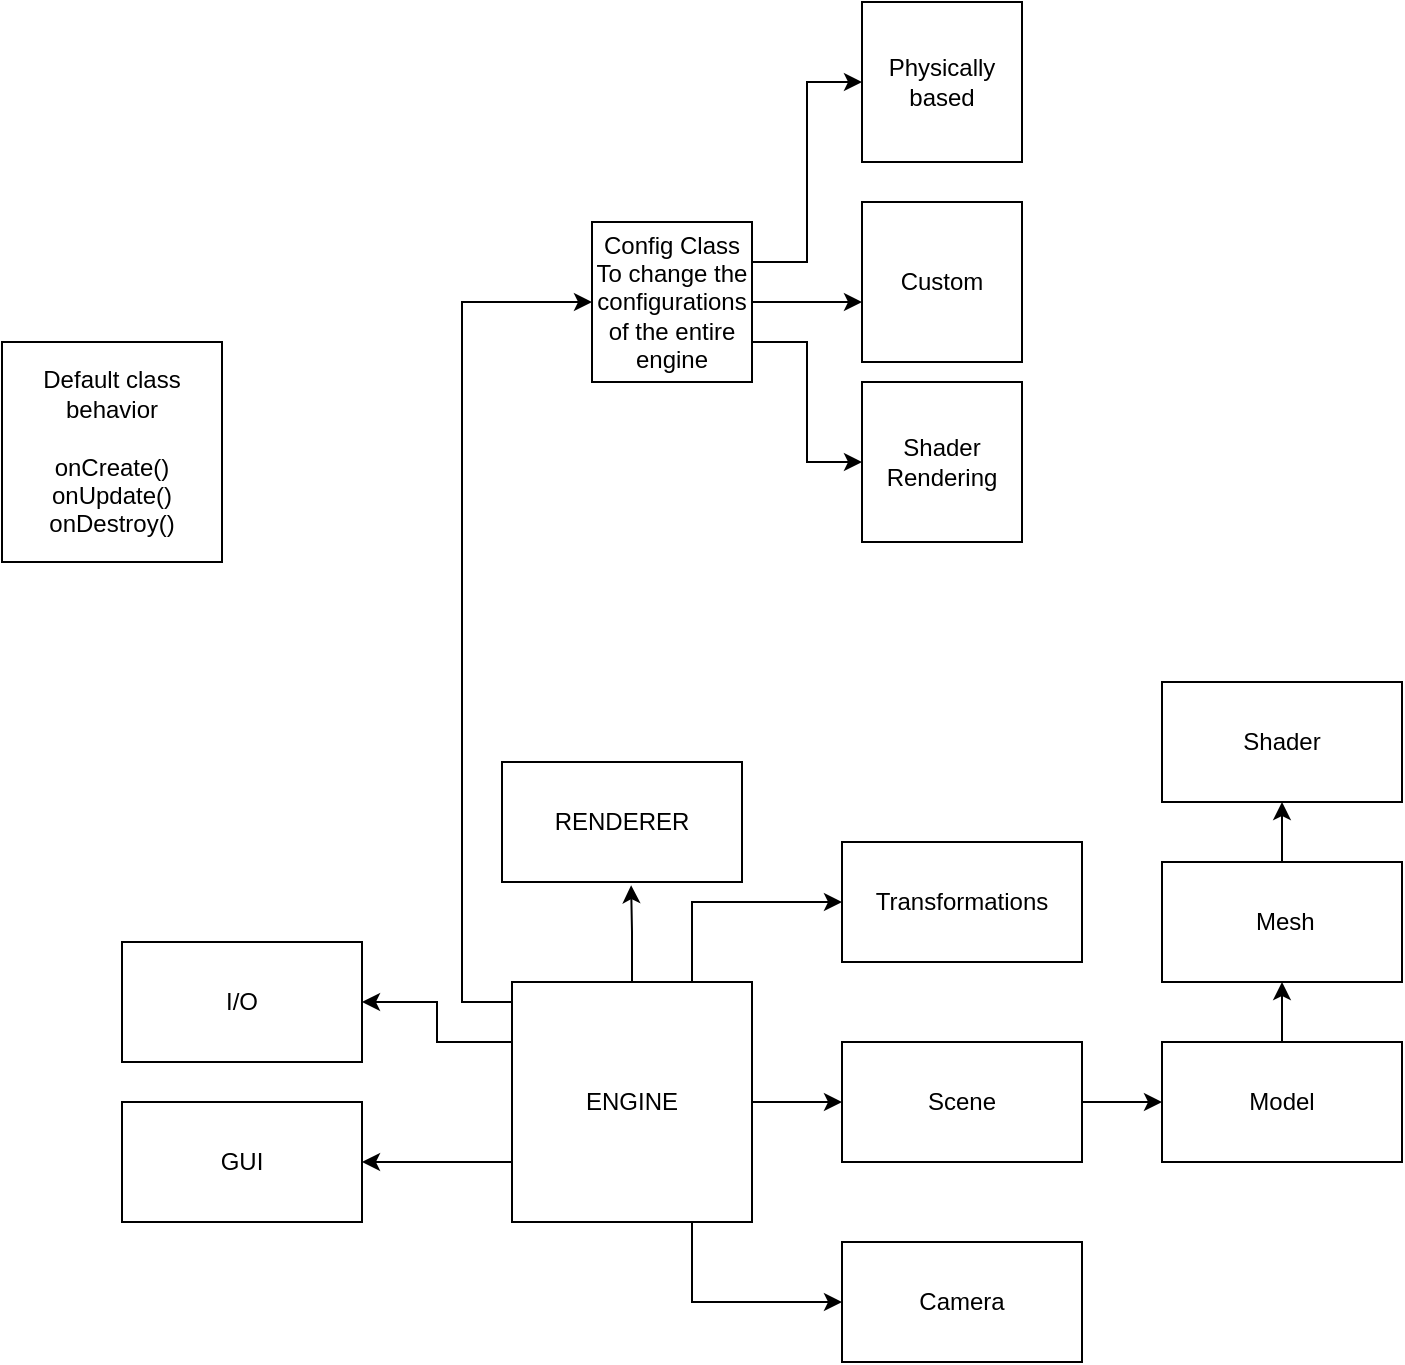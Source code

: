<mxfile version="20.2.3" type="device"><diagram id="nPk2-SRqdeZ0q-KW-3vO" name="Page-1"><mxGraphModel dx="2062" dy="1854" grid="1" gridSize="10" guides="1" tooltips="1" connect="1" arrows="1" fold="1" page="1" pageScale="1" pageWidth="850" pageHeight="1100" math="0" shadow="0"><root><mxCell id="0"/><mxCell id="1" parent="0"/><mxCell id="5o5jc8kxTn-pm2e9gZPd-5" style="edgeStyle=orthogonalEdgeStyle;rounded=0;orthogonalLoop=1;jettySize=auto;html=1;entryX=0.538;entryY=1.027;entryDx=0;entryDy=0;entryPerimeter=0;" parent="1" source="5o5jc8kxTn-pm2e9gZPd-2" target="5o5jc8kxTn-pm2e9gZPd-3" edge="1"><mxGeometry relative="1" as="geometry"/></mxCell><mxCell id="VLnQdIWFvjs-zXoAq5W5-6" style="edgeStyle=orthogonalEdgeStyle;rounded=0;orthogonalLoop=1;jettySize=auto;html=1;exitX=0.75;exitY=1;exitDx=0;exitDy=0;entryX=0;entryY=0.5;entryDx=0;entryDy=0;" edge="1" parent="1" source="5o5jc8kxTn-pm2e9gZPd-2" target="5o5jc8kxTn-pm2e9gZPd-8"><mxGeometry relative="1" as="geometry"/></mxCell><mxCell id="VLnQdIWFvjs-zXoAq5W5-7" style="edgeStyle=orthogonalEdgeStyle;rounded=0;orthogonalLoop=1;jettySize=auto;html=1;exitX=1;exitY=0.5;exitDx=0;exitDy=0;entryX=0;entryY=0.5;entryDx=0;entryDy=0;" edge="1" parent="1" source="5o5jc8kxTn-pm2e9gZPd-2" target="VLnQdIWFvjs-zXoAq5W5-1"><mxGeometry relative="1" as="geometry"/></mxCell><mxCell id="VLnQdIWFvjs-zXoAq5W5-11" style="edgeStyle=orthogonalEdgeStyle;rounded=0;orthogonalLoop=1;jettySize=auto;html=1;exitX=0;exitY=0.25;exitDx=0;exitDy=0;" edge="1" parent="1" source="5o5jc8kxTn-pm2e9gZPd-2" target="VLnQdIWFvjs-zXoAq5W5-9"><mxGeometry relative="1" as="geometry"/></mxCell><mxCell id="VLnQdIWFvjs-zXoAq5W5-12" style="edgeStyle=orthogonalEdgeStyle;rounded=0;orthogonalLoop=1;jettySize=auto;html=1;exitX=0;exitY=0.75;exitDx=0;exitDy=0;entryX=1;entryY=0.5;entryDx=0;entryDy=0;" edge="1" parent="1" source="5o5jc8kxTn-pm2e9gZPd-2" target="VLnQdIWFvjs-zXoAq5W5-10"><mxGeometry relative="1" as="geometry"/></mxCell><mxCell id="VLnQdIWFvjs-zXoAq5W5-14" style="edgeStyle=orthogonalEdgeStyle;rounded=0;orthogonalLoop=1;jettySize=auto;html=1;exitX=0.75;exitY=0;exitDx=0;exitDy=0;entryX=0;entryY=0.5;entryDx=0;entryDy=0;" edge="1" parent="1" source="5o5jc8kxTn-pm2e9gZPd-2" target="VLnQdIWFvjs-zXoAq5W5-13"><mxGeometry relative="1" as="geometry"/></mxCell><mxCell id="VLnQdIWFvjs-zXoAq5W5-26" style="edgeStyle=orthogonalEdgeStyle;rounded=0;orthogonalLoop=1;jettySize=auto;html=1;exitX=0.25;exitY=0;exitDx=0;exitDy=0;entryX=0;entryY=0.5;entryDx=0;entryDy=0;" edge="1" parent="1" source="5o5jc8kxTn-pm2e9gZPd-2" target="VLnQdIWFvjs-zXoAq5W5-15"><mxGeometry relative="1" as="geometry"><Array as="points"><mxPoint x="415" y="420"/><mxPoint x="360" y="420"/><mxPoint x="360" y="70"/></Array></mxGeometry></mxCell><mxCell id="5o5jc8kxTn-pm2e9gZPd-2" value="ENGINE" style="whiteSpace=wrap;html=1;aspect=fixed;" parent="1" vertex="1"><mxGeometry x="385" y="410" width="120" height="120" as="geometry"/></mxCell><mxCell id="5o5jc8kxTn-pm2e9gZPd-3" value="RENDERER" style="rounded=0;whiteSpace=wrap;html=1;" parent="1" vertex="1"><mxGeometry x="380" y="300" width="120" height="60" as="geometry"/></mxCell><mxCell id="5o5jc8kxTn-pm2e9gZPd-6" value="Shader" style="rounded=0;whiteSpace=wrap;html=1;" parent="1" vertex="1"><mxGeometry x="710" y="260" width="120" height="60" as="geometry"/></mxCell><mxCell id="VLnQdIWFvjs-zXoAq5W5-3" style="edgeStyle=orthogonalEdgeStyle;rounded=0;orthogonalLoop=1;jettySize=auto;html=1;exitX=0.5;exitY=0;exitDx=0;exitDy=0;" edge="1" parent="1" source="5o5jc8kxTn-pm2e9gZPd-7" target="5o5jc8kxTn-pm2e9gZPd-9"><mxGeometry relative="1" as="geometry"/></mxCell><mxCell id="5o5jc8kxTn-pm2e9gZPd-7" value="Model" style="rounded=0;whiteSpace=wrap;html=1;" parent="1" vertex="1"><mxGeometry x="710" y="440" width="120" height="60" as="geometry"/></mxCell><mxCell id="5o5jc8kxTn-pm2e9gZPd-8" value="Camera" style="rounded=0;whiteSpace=wrap;html=1;" parent="1" vertex="1"><mxGeometry x="550" y="540" width="120" height="60" as="geometry"/></mxCell><mxCell id="VLnQdIWFvjs-zXoAq5W5-5" style="edgeStyle=orthogonalEdgeStyle;rounded=0;orthogonalLoop=1;jettySize=auto;html=1;exitX=0.5;exitY=0;exitDx=0;exitDy=0;entryX=0.5;entryY=1;entryDx=0;entryDy=0;" edge="1" parent="1" source="5o5jc8kxTn-pm2e9gZPd-9" target="5o5jc8kxTn-pm2e9gZPd-6"><mxGeometry relative="1" as="geometry"/></mxCell><mxCell id="5o5jc8kxTn-pm2e9gZPd-9" value="&amp;nbsp;Mesh" style="rounded=0;whiteSpace=wrap;html=1;" parent="1" vertex="1"><mxGeometry x="710" y="350" width="120" height="60" as="geometry"/></mxCell><mxCell id="VLnQdIWFvjs-zXoAq5W5-2" style="edgeStyle=orthogonalEdgeStyle;rounded=0;orthogonalLoop=1;jettySize=auto;html=1;exitX=1;exitY=0.5;exitDx=0;exitDy=0;entryX=0;entryY=0.5;entryDx=0;entryDy=0;" edge="1" parent="1" source="VLnQdIWFvjs-zXoAq5W5-1" target="5o5jc8kxTn-pm2e9gZPd-7"><mxGeometry relative="1" as="geometry"/></mxCell><mxCell id="VLnQdIWFvjs-zXoAq5W5-1" value="Scene" style="rounded=0;whiteSpace=wrap;html=1;" vertex="1" parent="1"><mxGeometry x="550" y="440" width="120" height="60" as="geometry"/></mxCell><mxCell id="VLnQdIWFvjs-zXoAq5W5-8" value="Default class behavior&lt;br&gt;&lt;br&gt;onCreate()&lt;br&gt;onUpdate()&lt;br&gt;onDestroy()" style="whiteSpace=wrap;html=1;aspect=fixed;" vertex="1" parent="1"><mxGeometry x="130" y="90" width="110" height="110" as="geometry"/></mxCell><mxCell id="VLnQdIWFvjs-zXoAq5W5-9" value="I/O" style="rounded=0;whiteSpace=wrap;html=1;" vertex="1" parent="1"><mxGeometry x="190" y="390" width="120" height="60" as="geometry"/></mxCell><mxCell id="VLnQdIWFvjs-zXoAq5W5-10" value="GUI" style="rounded=0;whiteSpace=wrap;html=1;" vertex="1" parent="1"><mxGeometry x="190" y="470" width="120" height="60" as="geometry"/></mxCell><mxCell id="VLnQdIWFvjs-zXoAq5W5-13" value="Transformations" style="rounded=0;whiteSpace=wrap;html=1;" vertex="1" parent="1"><mxGeometry x="550" y="340" width="120" height="60" as="geometry"/></mxCell><mxCell id="VLnQdIWFvjs-zXoAq5W5-19" style="edgeStyle=orthogonalEdgeStyle;rounded=0;orthogonalLoop=1;jettySize=auto;html=1;exitX=1;exitY=0.25;exitDx=0;exitDy=0;entryX=0;entryY=0.5;entryDx=0;entryDy=0;" edge="1" parent="1" source="VLnQdIWFvjs-zXoAq5W5-15" target="VLnQdIWFvjs-zXoAq5W5-18"><mxGeometry relative="1" as="geometry"/></mxCell><mxCell id="VLnQdIWFvjs-zXoAq5W5-21" style="edgeStyle=orthogonalEdgeStyle;rounded=0;orthogonalLoop=1;jettySize=auto;html=1;exitX=1;exitY=0.75;exitDx=0;exitDy=0;entryX=0;entryY=0.5;entryDx=0;entryDy=0;" edge="1" parent="1" source="VLnQdIWFvjs-zXoAq5W5-15" target="VLnQdIWFvjs-zXoAq5W5-16"><mxGeometry relative="1" as="geometry"/></mxCell><mxCell id="VLnQdIWFvjs-zXoAq5W5-22" style="edgeStyle=orthogonalEdgeStyle;rounded=0;orthogonalLoop=1;jettySize=auto;html=1;exitX=1;exitY=0.5;exitDx=0;exitDy=0;entryX=0;entryY=0.625;entryDx=0;entryDy=0;entryPerimeter=0;" edge="1" parent="1" source="VLnQdIWFvjs-zXoAq5W5-15" target="VLnQdIWFvjs-zXoAq5W5-17"><mxGeometry relative="1" as="geometry"/></mxCell><mxCell id="VLnQdIWFvjs-zXoAq5W5-15" value="Config Class To change the configurations of the entire engine" style="whiteSpace=wrap;html=1;aspect=fixed;" vertex="1" parent="1"><mxGeometry x="425" y="30" width="80" height="80" as="geometry"/></mxCell><mxCell id="VLnQdIWFvjs-zXoAq5W5-16" value="Shader Rendering" style="whiteSpace=wrap;html=1;aspect=fixed;" vertex="1" parent="1"><mxGeometry x="560" y="110" width="80" height="80" as="geometry"/></mxCell><mxCell id="VLnQdIWFvjs-zXoAq5W5-17" value="Custom" style="whiteSpace=wrap;html=1;aspect=fixed;" vertex="1" parent="1"><mxGeometry x="560" y="20" width="80" height="80" as="geometry"/></mxCell><mxCell id="VLnQdIWFvjs-zXoAq5W5-18" value="Physically based" style="whiteSpace=wrap;html=1;aspect=fixed;" vertex="1" parent="1"><mxGeometry x="560" y="-80" width="80" height="80" as="geometry"/></mxCell></root></mxGraphModel></diagram></mxfile>